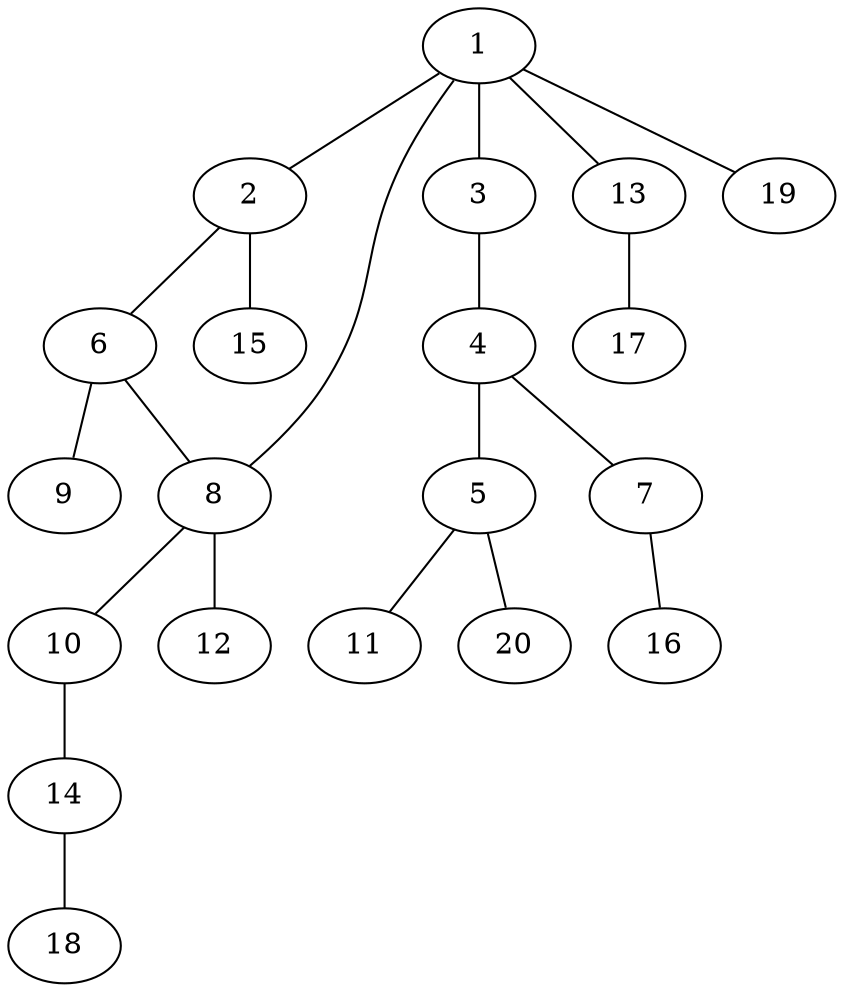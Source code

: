 graph graphname {1--2
1--3
1--8
1--13
1--19
2--6
2--15
3--4
4--5
4--7
5--11
5--20
6--8
6--9
7--16
8--10
8--12
10--14
13--17
14--18
}